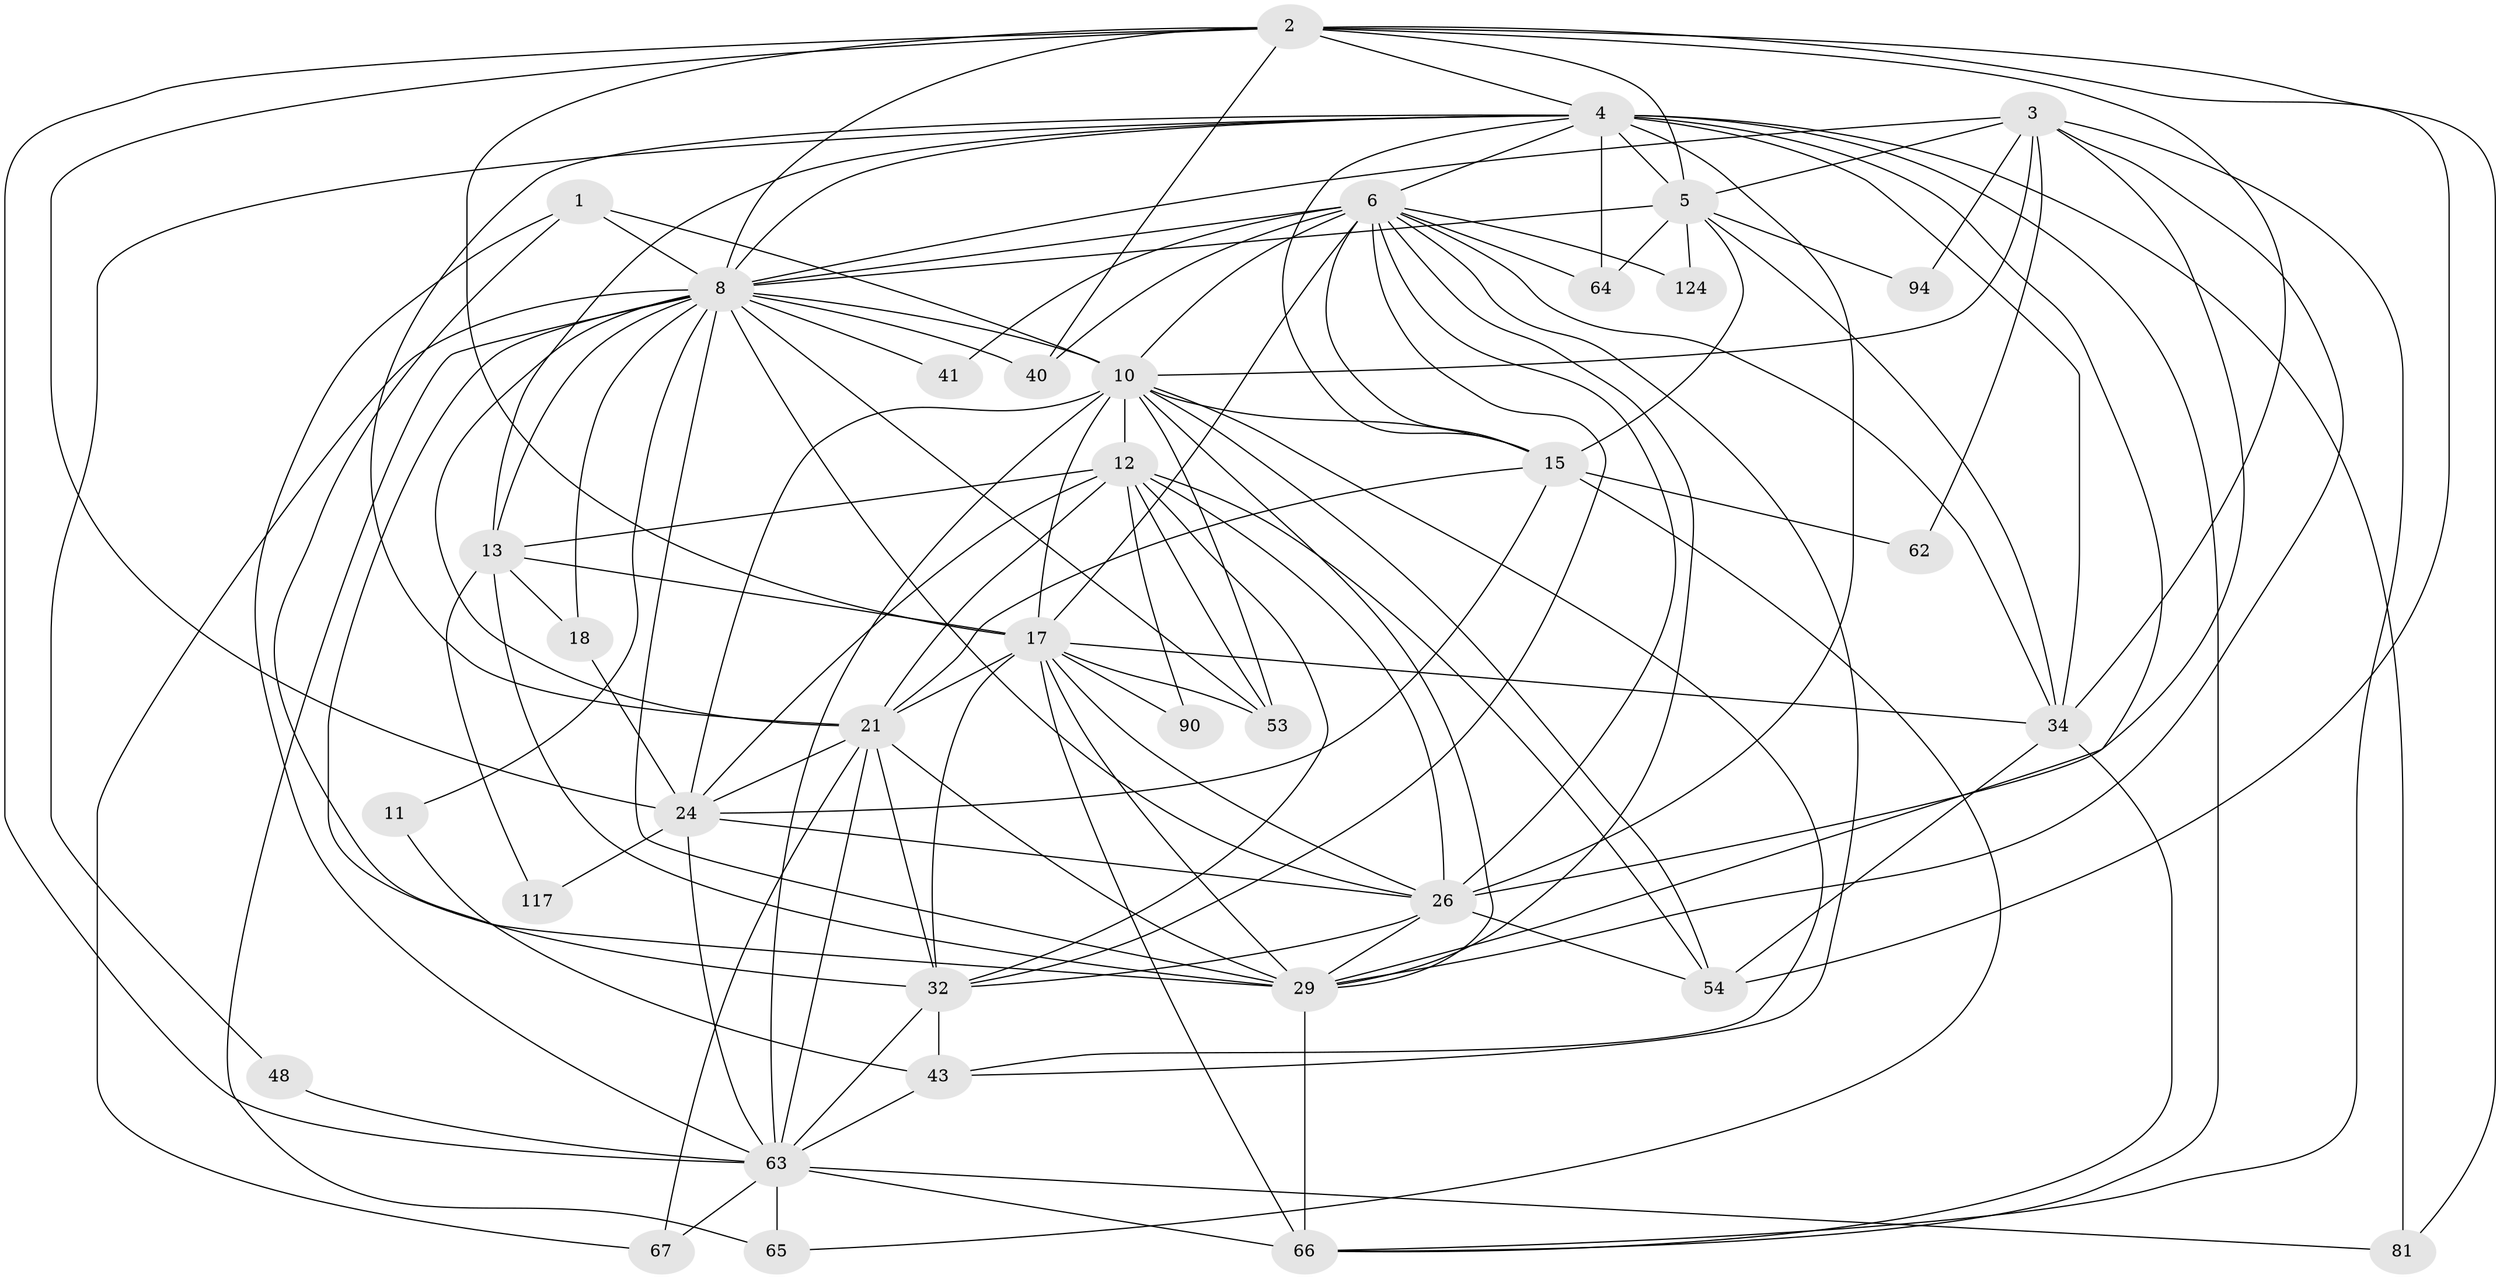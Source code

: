 // original degree distribution, {4: 0.264, 5: 0.176, 3: 0.28, 7: 0.024, 6: 0.112, 2: 0.128, 8: 0.016}
// Generated by graph-tools (version 1.1) at 2025/18/03/04/25 18:18:32]
// undirected, 37 vertices, 124 edges
graph export_dot {
graph [start="1"]
  node [color=gray90,style=filled];
  1;
  2 [super="+37+118+87+35"];
  3 [super="+73+47"];
  4 [super="+39+93+52"];
  5 [super="+78+60+7"];
  6 [super="+44+101+9+42"];
  8 [super="+58+28+88+51"];
  10 [super="+50+36+110+120+106+14"];
  11;
  12 [super="+16+27+55"];
  13 [super="+23"];
  15 [super="+100+89+68"];
  17 [super="+19+96+45+25+20"];
  18;
  21 [super="+115+22"];
  24 [super="+38+102"];
  26 [super="+116+79"];
  29 [super="+69+46+105"];
  32 [super="+80+111"];
  34 [super="+57"];
  40 [super="+59"];
  41;
  43;
  48;
  53;
  54 [super="+86"];
  62;
  63 [super="+71+72"];
  64 [super="+83"];
  65;
  66 [super="+97+77"];
  67;
  81;
  90;
  94;
  117;
  124;
  1 -- 29;
  1 -- 10;
  1 -- 63;
  1 -- 8;
  2 -- 34 [weight=4];
  2 -- 17 [weight=4];
  2 -- 54;
  2 -- 40;
  2 -- 24;
  2 -- 8;
  2 -- 63;
  2 -- 81;
  2 -- 5;
  2 -- 4;
  3 -- 62;
  3 -- 5;
  3 -- 29;
  3 -- 8;
  3 -- 10 [weight=2];
  3 -- 94;
  3 -- 26;
  3 -- 66;
  4 -- 26;
  4 -- 13;
  4 -- 64;
  4 -- 34;
  4 -- 8;
  4 -- 48;
  4 -- 81;
  4 -- 21;
  4 -- 29 [weight=2];
  4 -- 5;
  4 -- 15;
  4 -- 6;
  4 -- 66;
  5 -- 34 [weight=2];
  5 -- 64;
  5 -- 124;
  5 -- 94;
  5 -- 15;
  5 -- 8 [weight=3];
  6 -- 40;
  6 -- 41;
  6 -- 26;
  6 -- 64 [weight=2];
  6 -- 15;
  6 -- 8 [weight=2];
  6 -- 10;
  6 -- 43;
  6 -- 124;
  6 -- 34;
  6 -- 29;
  6 -- 32;
  6 -- 17;
  8 -- 53;
  8 -- 13 [weight=3];
  8 -- 67;
  8 -- 40;
  8 -- 11;
  8 -- 32;
  8 -- 65;
  8 -- 41;
  8 -- 10;
  8 -- 18;
  8 -- 21;
  8 -- 29;
  8 -- 26;
  10 -- 43;
  10 -- 53;
  10 -- 54;
  10 -- 15;
  10 -- 24 [weight=2];
  10 -- 12 [weight=2];
  10 -- 17;
  10 -- 63;
  10 -- 29;
  11 -- 43;
  12 -- 54;
  12 -- 53 [weight=2];
  12 -- 32;
  12 -- 24;
  12 -- 13;
  12 -- 21 [weight=2];
  12 -- 90;
  12 -- 26;
  13 -- 29;
  13 -- 18;
  13 -- 117;
  13 -- 17 [weight=2];
  15 -- 21;
  15 -- 62;
  15 -- 65;
  15 -- 24;
  17 -- 32 [weight=3];
  17 -- 26 [weight=2];
  17 -- 34;
  17 -- 29 [weight=2];
  17 -- 21 [weight=3];
  17 -- 53;
  17 -- 90 [weight=2];
  17 -- 66;
  18 -- 24;
  21 -- 32;
  21 -- 29 [weight=2];
  21 -- 67;
  21 -- 24 [weight=2];
  21 -- 63 [weight=2];
  24 -- 117;
  24 -- 63;
  24 -- 26;
  26 -- 29;
  26 -- 54;
  26 -- 32;
  29 -- 66 [weight=2];
  32 -- 43;
  32 -- 63 [weight=2];
  34 -- 54;
  34 -- 66;
  43 -- 63;
  48 -- 63 [weight=2];
  63 -- 65;
  63 -- 67;
  63 -- 81;
  63 -- 66;
}
